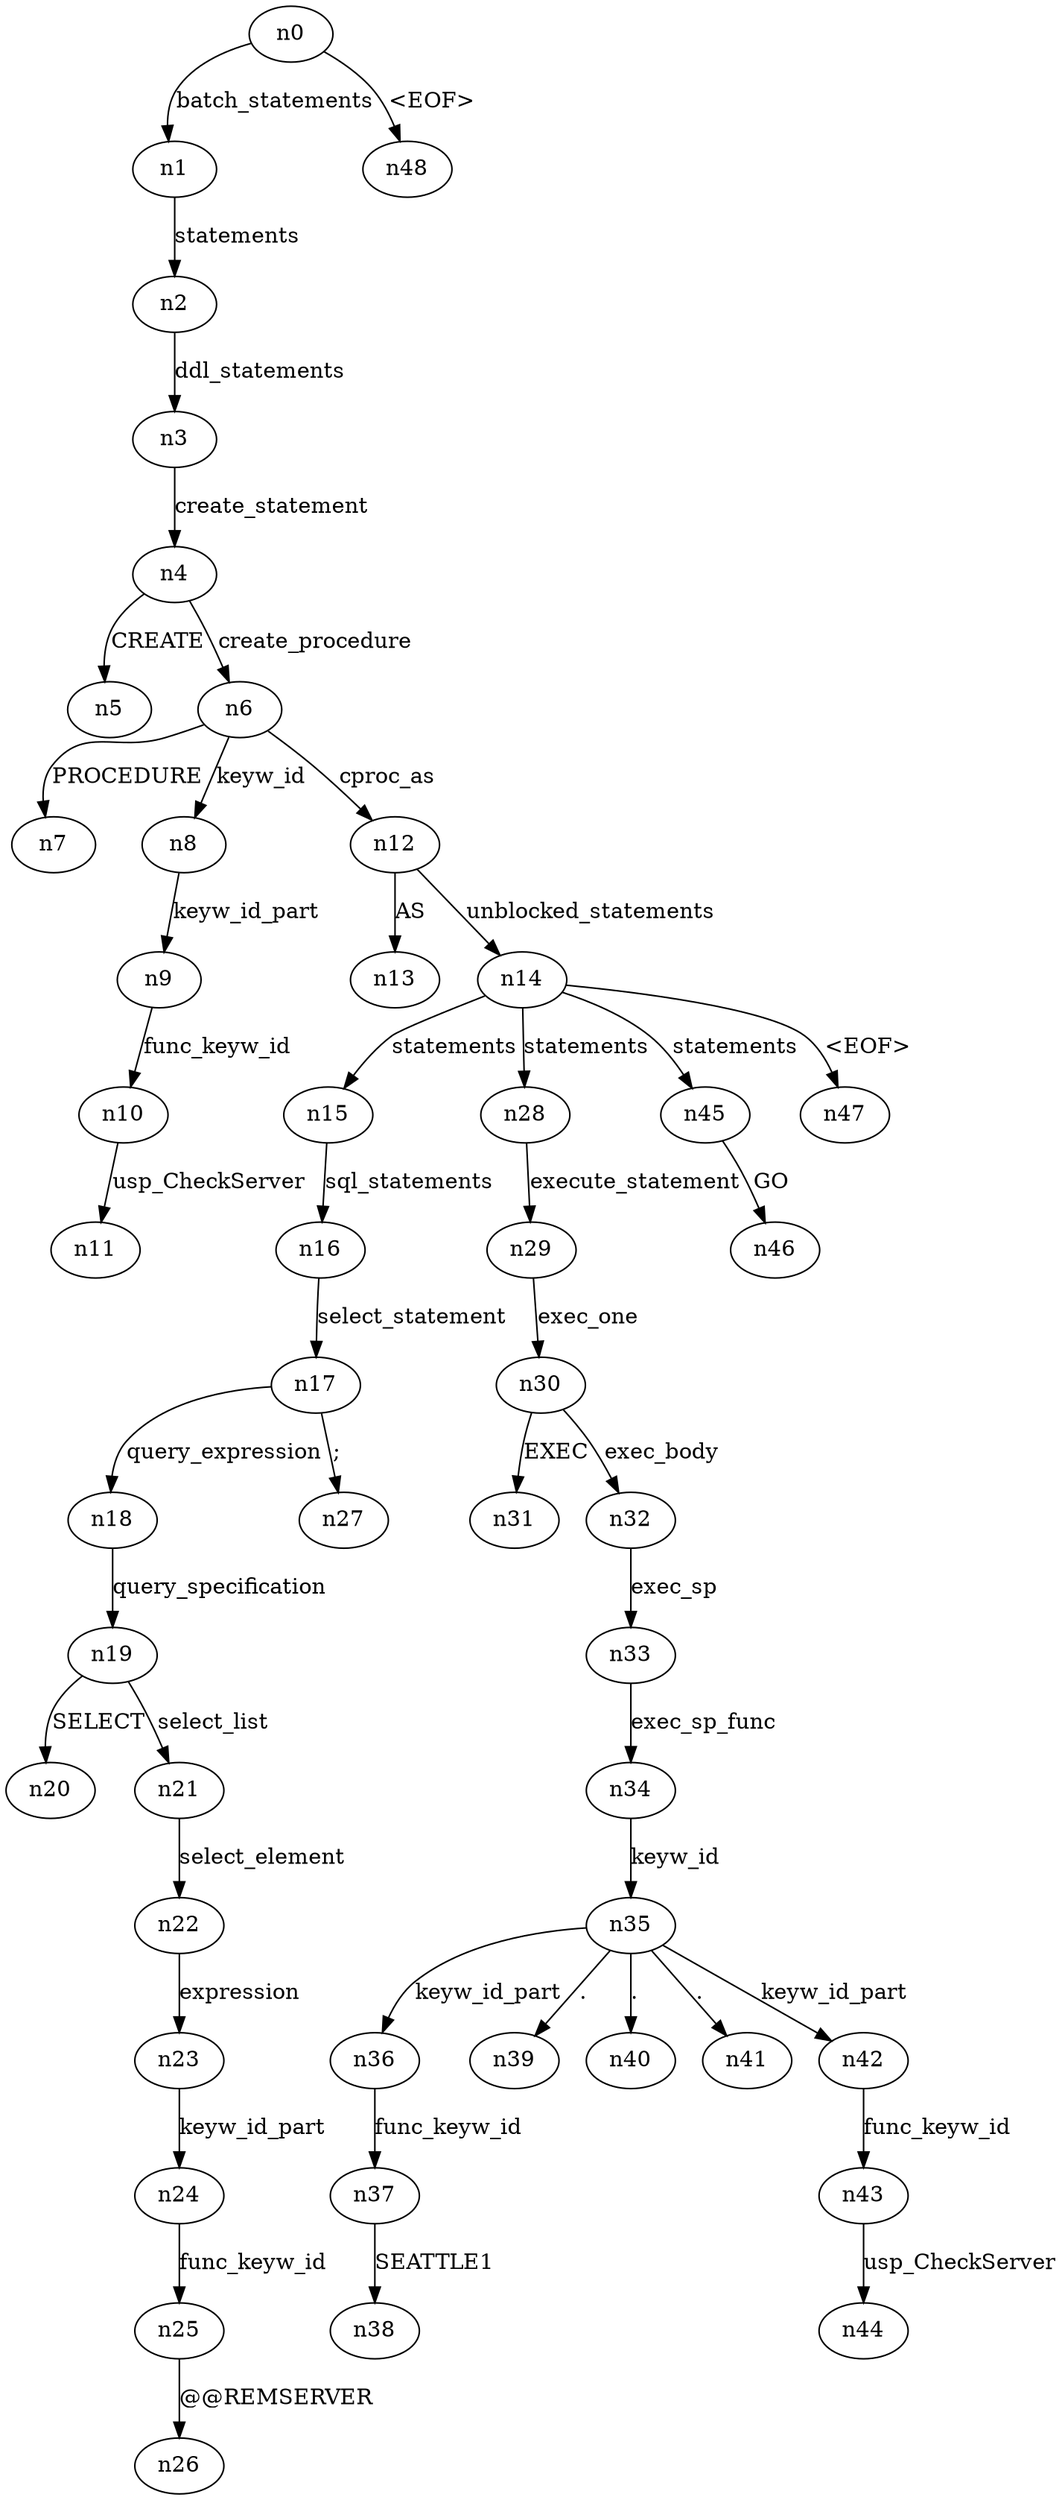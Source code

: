 digraph ParseTree {
  n0 -> n1 [label="batch_statements"];
  n1 -> n2 [label="statements"];
  n2 -> n3 [label="ddl_statements"];
  n3 -> n4 [label="create_statement"];
  n4 -> n5 [label="CREATE"];
  n4 -> n6 [label="create_procedure"];
  n6 -> n7 [label="PROCEDURE"];
  n6 -> n8 [label="keyw_id"];
  n8 -> n9 [label="keyw_id_part"];
  n9 -> n10 [label="func_keyw_id"];
  n10 -> n11 [label="usp_CheckServer"];
  n6 -> n12 [label="cproc_as"];
  n12 -> n13 [label="AS"];
  n12 -> n14 [label="unblocked_statements"];
  n14 -> n15 [label="statements"];
  n15 -> n16 [label="sql_statements"];
  n16 -> n17 [label="select_statement"];
  n17 -> n18 [label="query_expression"];
  n18 -> n19 [label="query_specification"];
  n19 -> n20 [label="SELECT"];
  n19 -> n21 [label="select_list"];
  n21 -> n22 [label="select_element"];
  n22 -> n23 [label="expression"];
  n23 -> n24 [label="keyw_id_part"];
  n24 -> n25 [label="func_keyw_id"];
  n25 -> n26 [label="@@REMSERVER"];
  n17 -> n27 [label=";"];
  n14 -> n28 [label="statements"];
  n28 -> n29 [label="execute_statement"];
  n29 -> n30 [label="exec_one"];
  n30 -> n31 [label="EXEC"];
  n30 -> n32 [label="exec_body"];
  n32 -> n33 [label="exec_sp"];
  n33 -> n34 [label="exec_sp_func"];
  n34 -> n35 [label="keyw_id"];
  n35 -> n36 [label="keyw_id_part"];
  n36 -> n37 [label="func_keyw_id"];
  n37 -> n38 [label="SEATTLE1"];
  n35 -> n39 [label="."];
  n35 -> n40 [label="."];
  n35 -> n41 [label="."];
  n35 -> n42 [label="keyw_id_part"];
  n42 -> n43 [label="func_keyw_id"];
  n43 -> n44 [label="usp_CheckServer"];
  n14 -> n45 [label="statements"];
  n45 -> n46 [label="GO"];
  n14 -> n47 [label="<EOF>"];
  n0 -> n48 [label="<EOF>"];
}
